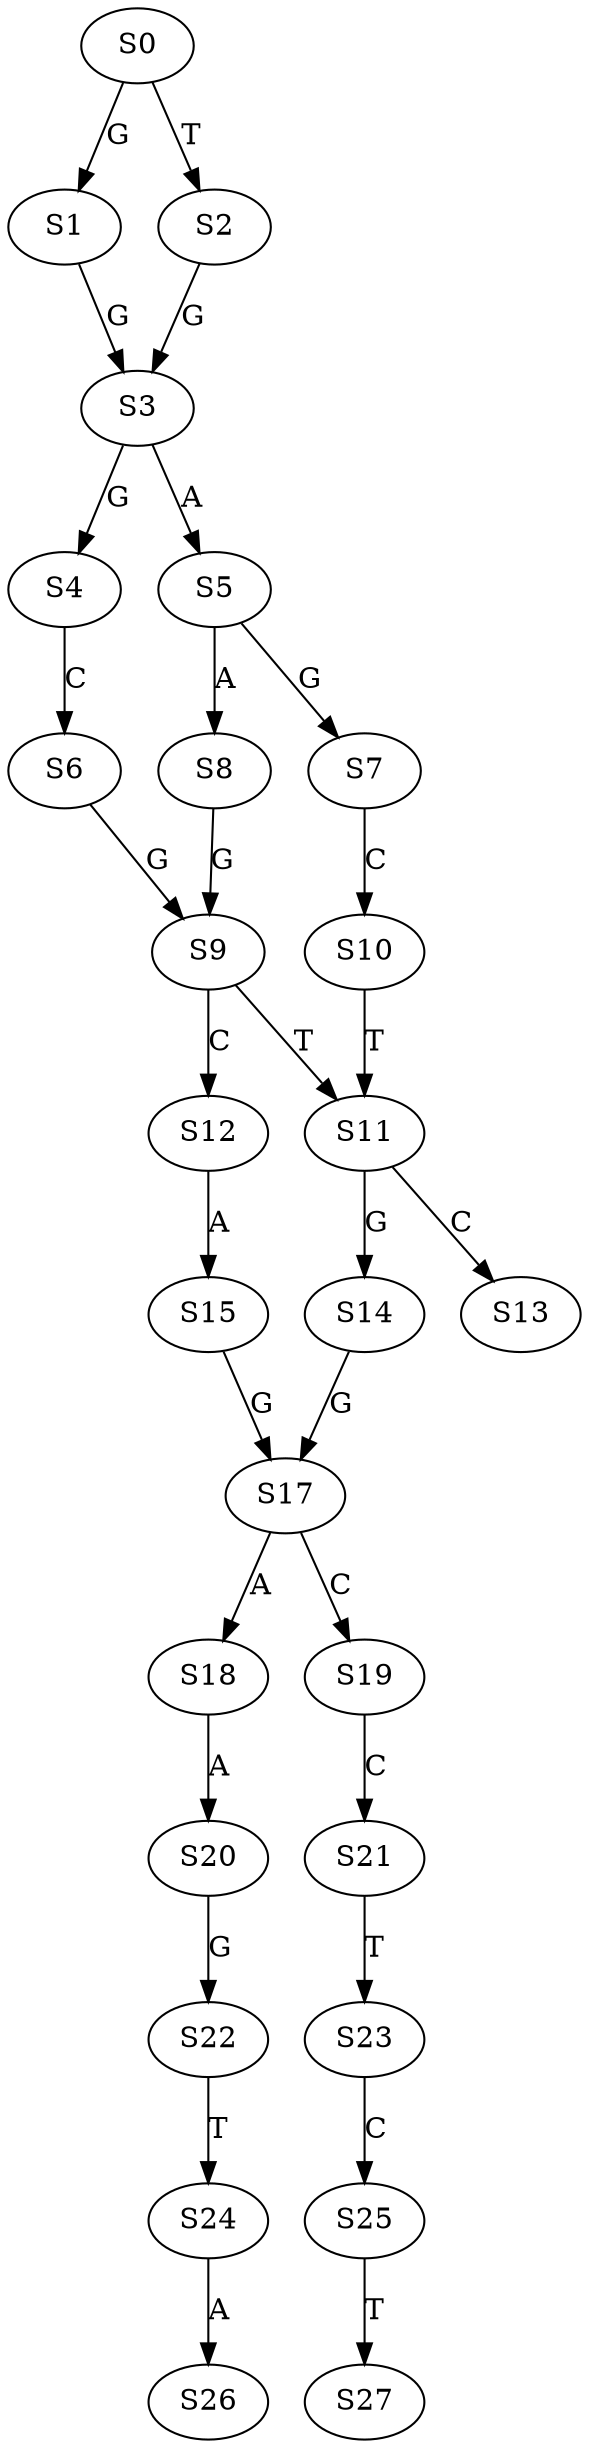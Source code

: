 strict digraph  {
	S0 -> S1 [ label = G ];
	S0 -> S2 [ label = T ];
	S1 -> S3 [ label = G ];
	S2 -> S3 [ label = G ];
	S3 -> S4 [ label = G ];
	S3 -> S5 [ label = A ];
	S4 -> S6 [ label = C ];
	S5 -> S7 [ label = G ];
	S5 -> S8 [ label = A ];
	S6 -> S9 [ label = G ];
	S7 -> S10 [ label = C ];
	S8 -> S9 [ label = G ];
	S9 -> S11 [ label = T ];
	S9 -> S12 [ label = C ];
	S10 -> S11 [ label = T ];
	S11 -> S13 [ label = C ];
	S11 -> S14 [ label = G ];
	S12 -> S15 [ label = A ];
	S14 -> S17 [ label = G ];
	S15 -> S17 [ label = G ];
	S17 -> S18 [ label = A ];
	S17 -> S19 [ label = C ];
	S18 -> S20 [ label = A ];
	S19 -> S21 [ label = C ];
	S20 -> S22 [ label = G ];
	S21 -> S23 [ label = T ];
	S22 -> S24 [ label = T ];
	S23 -> S25 [ label = C ];
	S24 -> S26 [ label = A ];
	S25 -> S27 [ label = T ];
}
